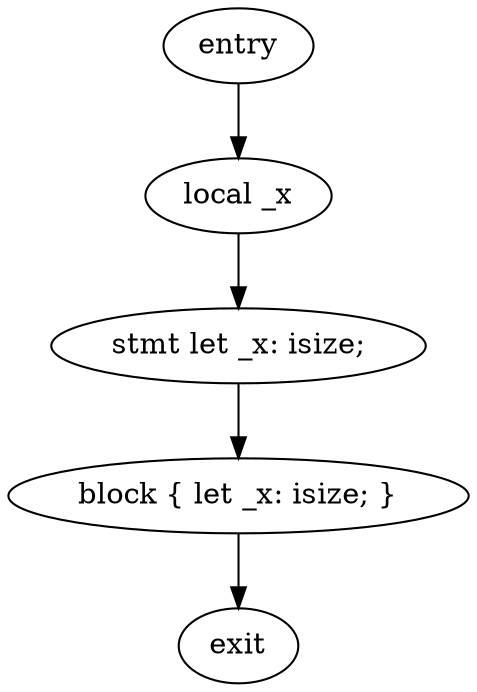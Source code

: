 digraph block {
    N0[label="entry"];
    N1[label="exit"];
    N2[label="local _x"];
    N3[label="stmt let _x: isize;"];
    N4[label="block { let _x: isize; }"];
    N0 -> N2;
    N2 -> N3;
    N3 -> N4;
    N4 -> N1;
}
